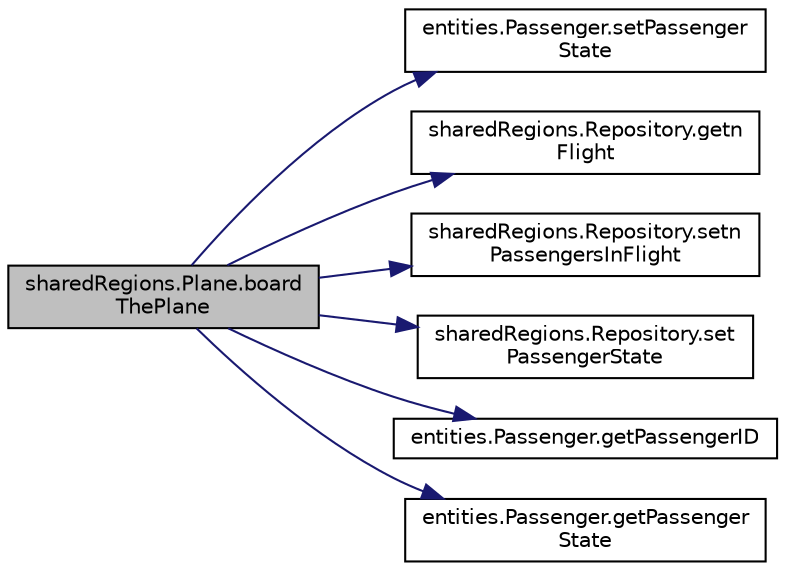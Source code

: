digraph "sharedRegions.Plane.boardThePlane"
{
  edge [fontname="Helvetica",fontsize="10",labelfontname="Helvetica",labelfontsize="10"];
  node [fontname="Helvetica",fontsize="10",shape=record];
  rankdir="LR";
  Node6 [label="sharedRegions.Plane.board\lThePlane",height=0.2,width=0.4,color="black", fillcolor="grey75", style="filled", fontcolor="black"];
  Node6 -> Node7 [color="midnightblue",fontsize="10",style="solid",fontname="Helvetica"];
  Node7 [label="entities.Passenger.setPassenger\lState",height=0.2,width=0.4,color="black", fillcolor="white", style="filled",URL="$classentities_1_1_passenger.html#a15abb0fe38c3f003d4a7257e8736a562"];
  Node6 -> Node8 [color="midnightblue",fontsize="10",style="solid",fontname="Helvetica"];
  Node8 [label="sharedRegions.Repository.getn\lFlight",height=0.2,width=0.4,color="black", fillcolor="white", style="filled",URL="$classshared_regions_1_1_repository.html#a7b00c4a1f9c60c34b87c9106eb7908c4"];
  Node6 -> Node9 [color="midnightblue",fontsize="10",style="solid",fontname="Helvetica"];
  Node9 [label="sharedRegions.Repository.setn\lPassengersInFlight",height=0.2,width=0.4,color="black", fillcolor="white", style="filled",URL="$classshared_regions_1_1_repository.html#aea740a0c5225eaffb757bf31f690985d"];
  Node6 -> Node10 [color="midnightblue",fontsize="10",style="solid",fontname="Helvetica"];
  Node10 [label="sharedRegions.Repository.set\lPassengerState",height=0.2,width=0.4,color="black", fillcolor="white", style="filled",URL="$classshared_regions_1_1_repository.html#a112f179c04b8e8c76afd4150f105315d"];
  Node6 -> Node11 [color="midnightblue",fontsize="10",style="solid",fontname="Helvetica"];
  Node11 [label="entities.Passenger.getPassengerID",height=0.2,width=0.4,color="black", fillcolor="white", style="filled",URL="$classentities_1_1_passenger.html#a02039d310b9abd8d76438f86c4dd071f"];
  Node6 -> Node12 [color="midnightblue",fontsize="10",style="solid",fontname="Helvetica"];
  Node12 [label="entities.Passenger.getPassenger\lState",height=0.2,width=0.4,color="black", fillcolor="white", style="filled",URL="$classentities_1_1_passenger.html#af9b423b481bf216dfe8fe019919e74fe"];
}
